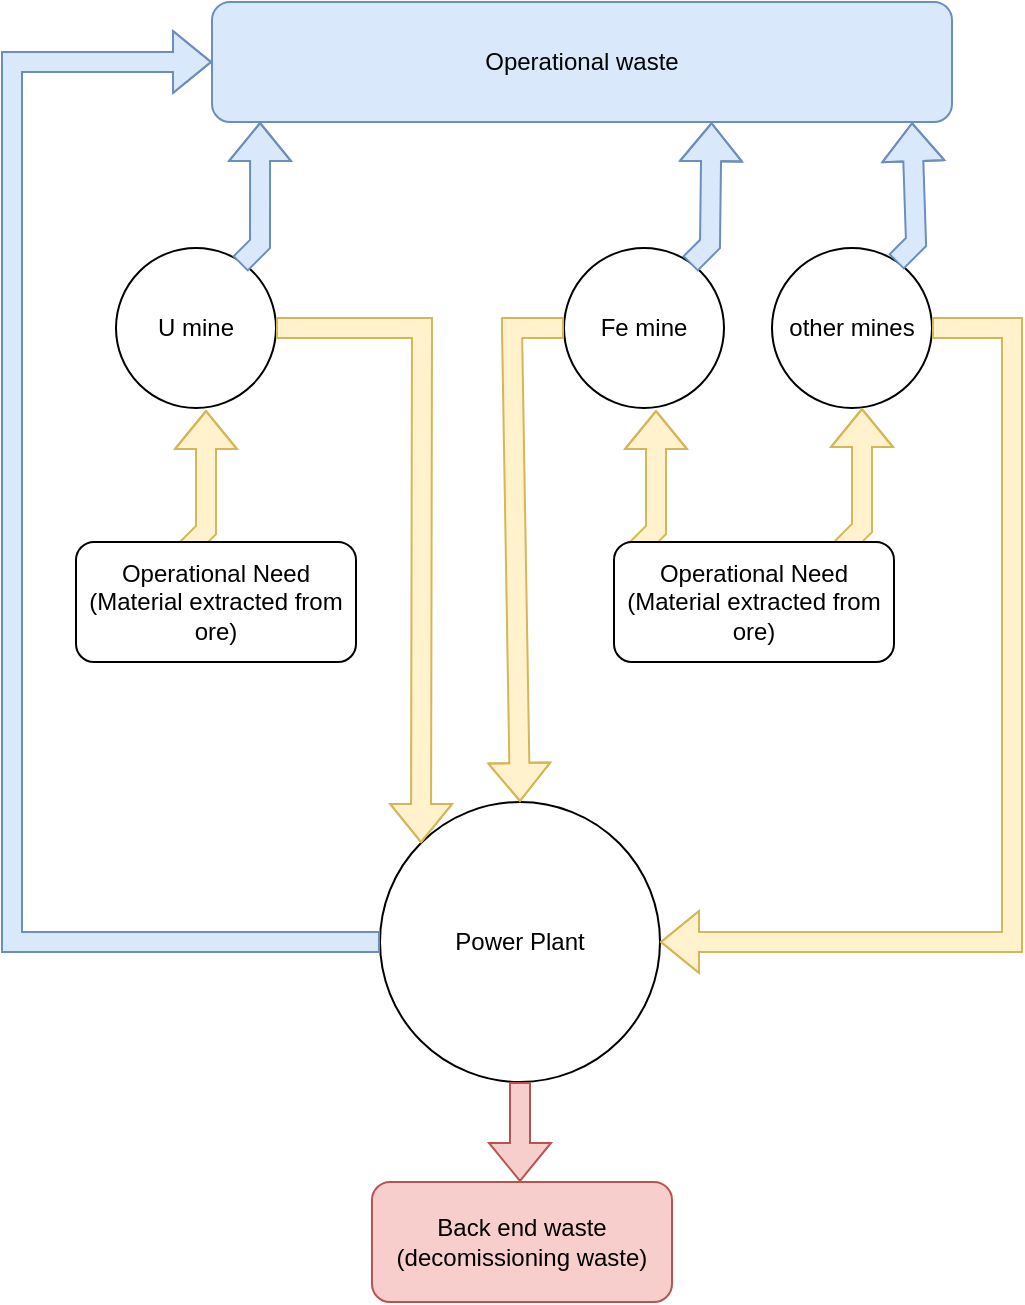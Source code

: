 <mxfile version="20.2.3" type="device"><diagram id="C5RBs43oDa-KdzZeNtuy" name="Page-1"><mxGraphModel dx="569" dy="621" grid="1" gridSize="10" guides="1" tooltips="1" connect="1" arrows="1" fold="1" page="1" pageScale="1" pageWidth="827" pageHeight="1169" math="0" shadow="0"><root><mxCell id="WIyWlLk6GJQsqaUBKTNV-0"/><mxCell id="WIyWlLk6GJQsqaUBKTNV-1" parent="WIyWlLk6GJQsqaUBKTNV-0"/><mxCell id="NLWu-Jk6BtkUcsBxbOAJ-0" value="U mine" style="ellipse;whiteSpace=wrap;html=1;aspect=fixed;" parent="WIyWlLk6GJQsqaUBKTNV-1" vertex="1"><mxGeometry x="282" y="163" width="80" height="80" as="geometry"/></mxCell><mxCell id="NLWu-Jk6BtkUcsBxbOAJ-1" value="Fe mine" style="ellipse;whiteSpace=wrap;html=1;aspect=fixed;" parent="WIyWlLk6GJQsqaUBKTNV-1" vertex="1"><mxGeometry x="506" y="163" width="80" height="80" as="geometry"/></mxCell><mxCell id="NLWu-Jk6BtkUcsBxbOAJ-6" value="other mines" style="ellipse;whiteSpace=wrap;html=1;aspect=fixed;" parent="WIyWlLk6GJQsqaUBKTNV-1" vertex="1"><mxGeometry x="610" y="163" width="80" height="80" as="geometry"/></mxCell><mxCell id="NLWu-Jk6BtkUcsBxbOAJ-7" value="" style="shape=flexArrow;endArrow=classic;html=1;rounded=0;fillColor=#dae8fc;strokeColor=#6c8ebf;entryX=0.065;entryY=1;entryDx=0;entryDy=0;entryPerimeter=0;" parent="WIyWlLk6GJQsqaUBKTNV-1" target="NLWu-Jk6BtkUcsBxbOAJ-13" edge="1"><mxGeometry width="50" height="50" relative="1" as="geometry"><mxPoint x="344" y="171" as="sourcePoint"/><mxPoint x="354" y="101" as="targetPoint"/><Array as="points"><mxPoint x="354" y="161"/></Array></mxGeometry></mxCell><mxCell id="NLWu-Jk6BtkUcsBxbOAJ-8" value="" style="shape=flexArrow;endArrow=classic;html=1;rounded=0;fillColor=#dae8fc;strokeColor=#6c8ebf;entryX=0.675;entryY=1.002;entryDx=0;entryDy=0;entryPerimeter=0;" parent="WIyWlLk6GJQsqaUBKTNV-1" target="NLWu-Jk6BtkUcsBxbOAJ-13" edge="1"><mxGeometry width="50" height="50" relative="1" as="geometry"><mxPoint x="569.0" y="171" as="sourcePoint"/><mxPoint x="579" y="101" as="targetPoint"/><Array as="points"><mxPoint x="579" y="161"/></Array></mxGeometry></mxCell><mxCell id="NLWu-Jk6BtkUcsBxbOAJ-12" value="" style="shape=flexArrow;endArrow=classic;html=1;rounded=0;fillColor=#dae8fc;strokeColor=#6c8ebf;entryX=0.946;entryY=1.002;entryDx=0;entryDy=0;entryPerimeter=0;" parent="WIyWlLk6GJQsqaUBKTNV-1" target="NLWu-Jk6BtkUcsBxbOAJ-13" edge="1"><mxGeometry width="50" height="50" relative="1" as="geometry"><mxPoint x="672" y="170" as="sourcePoint"/><mxPoint x="682" y="100" as="targetPoint"/><Array as="points"><mxPoint x="682" y="160"/></Array></mxGeometry></mxCell><mxCell id="NLWu-Jk6BtkUcsBxbOAJ-13" value="Operational waste" style="rounded=1;whiteSpace=wrap;html=1;fillColor=#dae8fc;strokeColor=#6c8ebf;" parent="WIyWlLk6GJQsqaUBKTNV-1" vertex="1"><mxGeometry x="330" y="40" width="370" height="60" as="geometry"/></mxCell><mxCell id="NLWu-Jk6BtkUcsBxbOAJ-15" value="Power Plant" style="ellipse;whiteSpace=wrap;html=1;aspect=fixed;" parent="WIyWlLk6GJQsqaUBKTNV-1" vertex="1"><mxGeometry x="414" y="440" width="140" height="140" as="geometry"/></mxCell><mxCell id="NLWu-Jk6BtkUcsBxbOAJ-29" value="" style="shape=flexArrow;endArrow=classic;html=1;rounded=0;fillColor=#fff2cc;strokeColor=#d6b656;" parent="WIyWlLk6GJQsqaUBKTNV-1" edge="1"><mxGeometry width="50" height="50" relative="1" as="geometry"><mxPoint x="317.0" y="314" as="sourcePoint"/><mxPoint x="327.0" y="244.0" as="targetPoint"/><Array as="points"><mxPoint x="327" y="304"/></Array></mxGeometry></mxCell><mxCell id="NLWu-Jk6BtkUcsBxbOAJ-30" value="" style="shape=flexArrow;endArrow=classic;html=1;rounded=0;fillColor=#fff2cc;strokeColor=#d6b656;" parent="WIyWlLk6GJQsqaUBKTNV-1" edge="1"><mxGeometry width="50" height="50" relative="1" as="geometry"><mxPoint x="542" y="314" as="sourcePoint"/><mxPoint x="552" y="244.0" as="targetPoint"/><Array as="points"><mxPoint x="552" y="304"/></Array></mxGeometry></mxCell><mxCell id="NLWu-Jk6BtkUcsBxbOAJ-34" value="" style="shape=flexArrow;endArrow=classic;html=1;rounded=0;fillColor=#fff2cc;strokeColor=#d6b656;" parent="WIyWlLk6GJQsqaUBKTNV-1" edge="1"><mxGeometry width="50" height="50" relative="1" as="geometry"><mxPoint x="645" y="313" as="sourcePoint"/><mxPoint x="655" y="243" as="targetPoint"/><Array as="points"><mxPoint x="655" y="303"/></Array></mxGeometry></mxCell><mxCell id="NLWu-Jk6BtkUcsBxbOAJ-35" value="Operational Need (Material extracted from ore)" style="rounded=1;whiteSpace=wrap;html=1;" parent="WIyWlLk6GJQsqaUBKTNV-1" vertex="1"><mxGeometry x="531" y="310" width="140" height="60" as="geometry"/></mxCell><mxCell id="NLWu-Jk6BtkUcsBxbOAJ-38" value="Operational Need (Material extracted from ore)" style="rounded=1;whiteSpace=wrap;html=1;" parent="WIyWlLk6GJQsqaUBKTNV-1" vertex="1"><mxGeometry x="262" y="310" width="140" height="60" as="geometry"/></mxCell><mxCell id="NLWu-Jk6BtkUcsBxbOAJ-50" value="" style="shape=flexArrow;endArrow=classic;html=1;rounded=0;entryX=0;entryY=0.5;entryDx=0;entryDy=0;exitX=0;exitY=0.5;exitDx=0;exitDy=0;fillColor=#dae8fc;strokeColor=#6c8ebf;" parent="WIyWlLk6GJQsqaUBKTNV-1" source="NLWu-Jk6BtkUcsBxbOAJ-15" target="NLWu-Jk6BtkUcsBxbOAJ-13" edge="1"><mxGeometry width="50" height="50" relative="1" as="geometry"><mxPoint x="490" y="580" as="sourcePoint"/><mxPoint x="20" y="580" as="targetPoint"/><Array as="points"><mxPoint x="230" y="510"/><mxPoint x="230" y="70"/></Array></mxGeometry></mxCell><mxCell id="NLWu-Jk6BtkUcsBxbOAJ-52" value="" style="shape=flexArrow;endArrow=classic;html=1;rounded=0;exitX=0.5;exitY=1;exitDx=0;exitDy=0;fillColor=#f8cecc;strokeColor=#b85450;" parent="WIyWlLk6GJQsqaUBKTNV-1" source="NLWu-Jk6BtkUcsBxbOAJ-15" edge="1"><mxGeometry width="50" height="50" relative="1" as="geometry"><mxPoint x="360" y="649" as="sourcePoint"/><mxPoint x="484" y="630" as="targetPoint"/></mxGeometry></mxCell><mxCell id="NLWu-Jk6BtkUcsBxbOAJ-53" value="Back end waste (decomissioning waste)" style="rounded=1;whiteSpace=wrap;html=1;fillColor=#f8cecc;strokeColor=#b85450;" parent="WIyWlLk6GJQsqaUBKTNV-1" vertex="1"><mxGeometry x="410" y="630" width="150" height="60" as="geometry"/></mxCell><mxCell id="NLWu-Jk6BtkUcsBxbOAJ-54" value="" style="shape=flexArrow;endArrow=classic;html=1;rounded=0;exitX=1;exitY=0.5;exitDx=0;exitDy=0;entryX=0;entryY=0;entryDx=0;entryDy=0;fillColor=#fff2cc;strokeColor=#d6b656;" parent="WIyWlLk6GJQsqaUBKTNV-1" source="NLWu-Jk6BtkUcsBxbOAJ-0" target="NLWu-Jk6BtkUcsBxbOAJ-15" edge="1"><mxGeometry width="50" height="50" relative="1" as="geometry"><mxPoint x="360" y="430" as="sourcePoint"/><mxPoint x="410" y="380" as="targetPoint"/><Array as="points"><mxPoint x="435" y="203"/></Array></mxGeometry></mxCell><mxCell id="NLWu-Jk6BtkUcsBxbOAJ-55" value="" style="shape=flexArrow;endArrow=classic;html=1;rounded=0;exitX=0;exitY=0.5;exitDx=0;exitDy=0;entryX=0.5;entryY=0;entryDx=0;entryDy=0;fillColor=#fff2cc;strokeColor=#d6b656;" parent="WIyWlLk6GJQsqaUBKTNV-1" source="NLWu-Jk6BtkUcsBxbOAJ-1" target="NLWu-Jk6BtkUcsBxbOAJ-15" edge="1"><mxGeometry width="50" height="50" relative="1" as="geometry"><mxPoint x="360" y="430" as="sourcePoint"/><mxPoint x="410" y="380" as="targetPoint"/><Array as="points"><mxPoint x="480" y="203"/></Array></mxGeometry></mxCell><mxCell id="NLWu-Jk6BtkUcsBxbOAJ-56" value="" style="shape=flexArrow;endArrow=classic;html=1;rounded=0;exitX=1;exitY=0.5;exitDx=0;exitDy=0;entryX=1;entryY=0.5;entryDx=0;entryDy=0;fillColor=#fff2cc;strokeColor=#d6b656;" parent="WIyWlLk6GJQsqaUBKTNV-1" source="NLWu-Jk6BtkUcsBxbOAJ-6" target="NLWu-Jk6BtkUcsBxbOAJ-15" edge="1"><mxGeometry width="50" height="50" relative="1" as="geometry"><mxPoint x="360" y="430" as="sourcePoint"/><mxPoint x="410" y="380" as="targetPoint"/><Array as="points"><mxPoint x="730" y="203"/><mxPoint x="730" y="510"/></Array></mxGeometry></mxCell></root></mxGraphModel></diagram></mxfile>